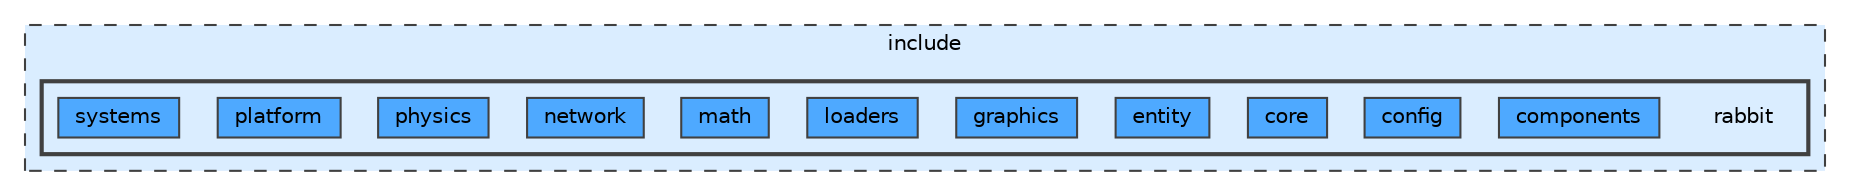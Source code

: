 digraph "C:/Users/thecy/Development/Libraries/rabbit/include/rabbit"
{
 // LATEX_PDF_SIZE
  bgcolor="transparent";
  edge [fontname=Helvetica,fontsize=10,labelfontname=Helvetica,labelfontsize=10];
  node [fontname=Helvetica,fontsize=10,shape=box,height=0.2,width=0.4];
  compound=true
  subgraph clusterdir_d44c64559bbebec7f509842c48db8b23 {
    graph [ bgcolor="#daedff", pencolor="grey25", label="include", fontname=Helvetica,fontsize=10 style="filled,dashed", URL="dir_d44c64559bbebec7f509842c48db8b23.html",tooltip=""]
  subgraph clusterdir_c4dc8b4a447c210691c516bd52d2ecf6 {
    graph [ bgcolor="#daedff", pencolor="grey25", label="", fontname=Helvetica,fontsize=10 style="filled,bold", URL="dir_c4dc8b4a447c210691c516bd52d2ecf6.html",tooltip=""]
    dir_c4dc8b4a447c210691c516bd52d2ecf6 [shape=plaintext, label="rabbit"];
  dir_f538b271f85eace5cf9ac972523aebf8 [label="components", fillcolor="#4ea9ff", color="grey25", style="filled", URL="dir_f538b271f85eace5cf9ac972523aebf8.html",tooltip=""];
  dir_dfb835818d0bd1087be08c97b1c2c014 [label="config", fillcolor="#4ea9ff", color="grey25", style="filled", URL="dir_dfb835818d0bd1087be08c97b1c2c014.html",tooltip=""];
  dir_b80f668e9efc3ac364dd28b39d36047f [label="core", fillcolor="#4ea9ff", color="grey25", style="filled", URL="dir_b80f668e9efc3ac364dd28b39d36047f.html",tooltip=""];
  dir_f278bcbf63b926d68981df19121e7c89 [label="entity", fillcolor="#4ea9ff", color="grey25", style="filled", URL="dir_f278bcbf63b926d68981df19121e7c89.html",tooltip=""];
  dir_6d5d7533588bb524a32427f71da1db0a [label="graphics", fillcolor="#4ea9ff", color="grey25", style="filled", URL="dir_6d5d7533588bb524a32427f71da1db0a.html",tooltip=""];
  dir_4ed96c1f6a0c1422dfd23bde9f5dda01 [label="loaders", fillcolor="#4ea9ff", color="grey25", style="filled", URL="dir_4ed96c1f6a0c1422dfd23bde9f5dda01.html",tooltip=""];
  dir_a28f47841c87058a1d6f9e23273ddd95 [label="math", fillcolor="#4ea9ff", color="grey25", style="filled", URL="dir_a28f47841c87058a1d6f9e23273ddd95.html",tooltip=""];
  dir_7bfe82a62c933695662978ad6842ac7e [label="network", fillcolor="#4ea9ff", color="grey25", style="filled", URL="dir_7bfe82a62c933695662978ad6842ac7e.html",tooltip=""];
  dir_94c90a046fd783719c3c71a8ad6d842f [label="physics", fillcolor="#4ea9ff", color="grey25", style="filled", URL="dir_94c90a046fd783719c3c71a8ad6d842f.html",tooltip=""];
  dir_e87b04c05e364064bd88a876db367026 [label="platform", fillcolor="#4ea9ff", color="grey25", style="filled", URL="dir_e87b04c05e364064bd88a876db367026.html",tooltip=""];
  dir_a6cc541b3a5ed3f6d4a77c647cb264be [label="systems", fillcolor="#4ea9ff", color="grey25", style="filled", URL="dir_a6cc541b3a5ed3f6d4a77c647cb264be.html",tooltip=""];
  }
  }
}
